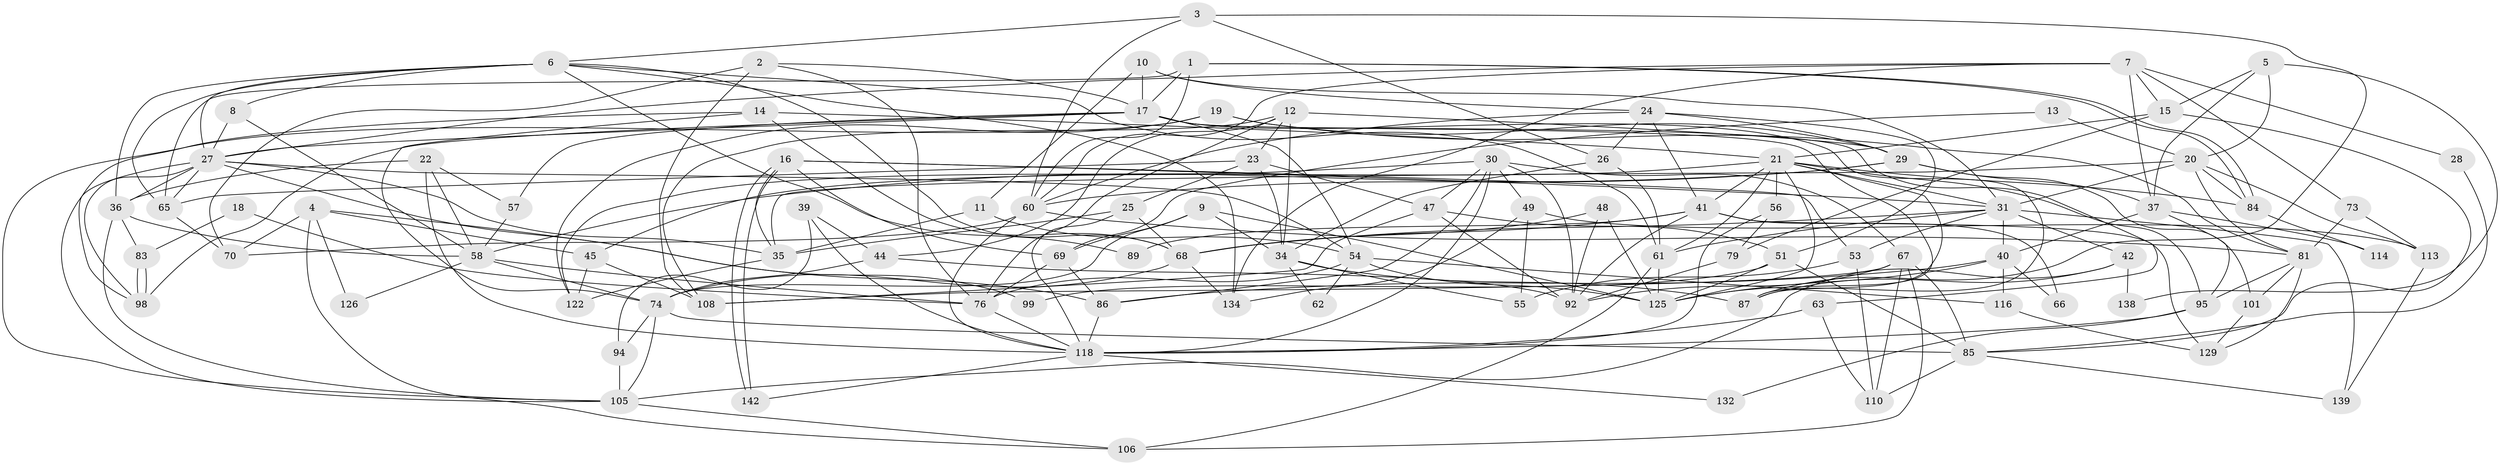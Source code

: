 // original degree distribution, {5: 0.16783216783216784, 3: 0.26573426573426573, 4: 0.2727272727272727, 7: 0.02097902097902098, 2: 0.13986013986013987, 9: 0.006993006993006993, 6: 0.11188811188811189, 8: 0.013986013986013986}
// Generated by graph-tools (version 1.1) at 2025/41/03/06/25 10:41:57]
// undirected, 95 vertices, 235 edges
graph export_dot {
graph [start="1"]
  node [color=gray90,style=filled];
  1;
  2 [super="+124"];
  3 [super="+103"];
  4 [super="+52"];
  5;
  6 [super="+135"];
  7 [super="+59"];
  8;
  9 [super="+140"];
  10;
  11;
  12 [super="+64"];
  13;
  14;
  15 [super="+131"];
  16 [super="+102"];
  17 [super="+33"];
  18;
  19;
  20 [super="+43"];
  21 [super="+38"];
  22 [super="+32"];
  23;
  24 [super="+72"];
  25 [super="+121"];
  26 [super="+80"];
  27 [super="+71"];
  28;
  29 [super="+46"];
  30 [super="+127"];
  31 [super="+77"];
  34 [super="+123"];
  35 [super="+137"];
  36 [super="+97"];
  37;
  39;
  40 [super="+107"];
  41 [super="+50"];
  42;
  44;
  45;
  47 [super="+91"];
  48;
  49;
  51;
  53;
  54 [super="+90"];
  55 [super="+111"];
  56;
  57 [super="+104"];
  58 [super="+75"];
  60 [super="+93"];
  61;
  62;
  63;
  65 [super="+143"];
  66;
  67 [super="+100"];
  68 [super="+78"];
  69;
  70;
  73;
  74 [super="+112"];
  76 [super="+115"];
  79 [super="+82"];
  81 [super="+88"];
  83;
  84;
  85 [super="+128"];
  86 [super="+119"];
  87 [super="+133"];
  89;
  92 [super="+96"];
  94;
  95 [super="+109"];
  98 [super="+120"];
  99;
  101;
  105 [super="+117"];
  106;
  108 [super="+130"];
  110;
  113;
  114;
  116;
  118 [super="+136"];
  122;
  125 [super="+141"];
  126;
  129;
  132;
  134;
  138;
  139;
  142;
  1 -- 84;
  1 -- 84;
  1 -- 60;
  1 -- 17;
  1 -- 65;
  2 -- 70;
  2 -- 76;
  2 -- 108;
  2 -- 17;
  3 -- 60;
  3 -- 6;
  3 -- 87;
  3 -- 26;
  4 -- 106;
  4 -- 70;
  4 -- 45;
  4 -- 86;
  4 -- 126;
  5 -- 37;
  5 -- 138;
  5 -- 20;
  5 -- 15;
  6 -- 61;
  6 -- 27;
  6 -- 89;
  6 -- 134;
  6 -- 65;
  6 -- 8;
  6 -- 36;
  6 -- 68;
  7 -- 73;
  7 -- 27;
  7 -- 37;
  7 -- 134;
  7 -- 28;
  7 -- 60;
  7 -- 15;
  8 -- 27;
  8 -- 58;
  9 -- 74;
  9 -- 34;
  9 -- 125;
  9 -- 69;
  10 -- 17;
  10 -- 11;
  10 -- 24;
  10 -- 31;
  11 -- 35;
  11 -- 54;
  12 -- 44;
  12 -- 23;
  12 -- 34;
  12 -- 29;
  12 -- 108;
  12 -- 76;
  13 -- 20;
  13 -- 69;
  14 -- 98;
  14 -- 74;
  14 -- 21;
  14 -- 68;
  15 -- 21;
  15 -- 79;
  15 -- 85;
  16 -- 142;
  16 -- 142;
  16 -- 35;
  16 -- 69;
  16 -- 53;
  16 -- 31;
  17 -- 27;
  17 -- 63;
  17 -- 54;
  17 -- 98;
  17 -- 57;
  17 -- 87;
  17 -- 125;
  18 -- 83;
  18 -- 76;
  19 -- 122;
  19 -- 81;
  19 -- 105;
  19 -- 29;
  20 -- 81;
  20 -- 31;
  20 -- 113;
  20 -- 84;
  20 -- 35;
  21 -- 31;
  21 -- 41;
  21 -- 56;
  21 -- 84;
  21 -- 125;
  21 -- 61;
  21 -- 45;
  21 -- 87;
  21 -- 95;
  22 -- 36;
  22 -- 58;
  22 -- 57;
  22 -- 118;
  23 -- 65;
  23 -- 34;
  23 -- 47;
  23 -- 25;
  24 -- 51;
  24 -- 41;
  24 -- 60;
  24 -- 29;
  24 -- 26;
  25 -- 68;
  25 -- 118;
  25 -- 35;
  26 -- 61;
  26 -- 34;
  27 -- 105;
  27 -- 98;
  27 -- 35;
  27 -- 36;
  27 -- 99;
  27 -- 54;
  27 -- 65 [weight=2];
  28 -- 85;
  29 -- 37;
  29 -- 58;
  29 -- 101;
  29 -- 60;
  30 -- 67;
  30 -- 47;
  30 -- 49;
  30 -- 118;
  30 -- 92;
  30 -- 86;
  30 -- 122;
  31 -- 42;
  31 -- 53;
  31 -- 40;
  31 -- 139;
  31 -- 61;
  31 -- 68;
  34 -- 62;
  34 -- 87;
  34 -- 55;
  35 -- 122;
  36 -- 58;
  36 -- 83;
  36 -- 105;
  37 -- 40;
  37 -- 95;
  37 -- 114;
  39 -- 118;
  39 -- 44;
  39 -- 94;
  40 -- 66;
  40 -- 116;
  40 -- 125;
  40 -- 86;
  41 -- 68;
  41 -- 129;
  41 -- 66;
  41 -- 89;
  41 -- 92;
  42 -- 105;
  42 -- 138;
  42 -- 87;
  44 -- 92;
  44 -- 74;
  45 -- 108;
  45 -- 122;
  47 -- 51;
  47 -- 92;
  47 -- 108;
  48 -- 125;
  48 -- 92;
  48 -- 68;
  49 -- 134;
  49 -- 55;
  49 -- 113;
  51 -- 125;
  51 -- 99;
  51 -- 85;
  53 -- 110;
  53 -- 55;
  54 -- 62;
  54 -- 125;
  54 -- 116;
  54 -- 76;
  56 -- 79;
  56 -- 118;
  57 -- 58;
  58 -- 76;
  58 -- 126;
  58 -- 74;
  60 -- 118;
  60 -- 70;
  60 -- 81;
  61 -- 106;
  61 -- 125;
  63 -- 110;
  63 -- 118;
  65 -- 70;
  67 -- 106;
  67 -- 92;
  67 -- 85;
  67 -- 110;
  67 -- 108;
  68 -- 74;
  68 -- 134;
  69 -- 86;
  69 -- 76;
  73 -- 113;
  73 -- 81;
  74 -- 105;
  74 -- 85;
  74 -- 94;
  76 -- 118;
  79 -- 92;
  81 -- 129;
  81 -- 101;
  81 -- 95;
  83 -- 98;
  83 -- 98;
  84 -- 114;
  85 -- 110;
  85 -- 139;
  86 -- 118;
  94 -- 105;
  95 -- 132;
  95 -- 118;
  101 -- 129;
  105 -- 106;
  113 -- 139;
  116 -- 129;
  118 -- 132;
  118 -- 142;
}

